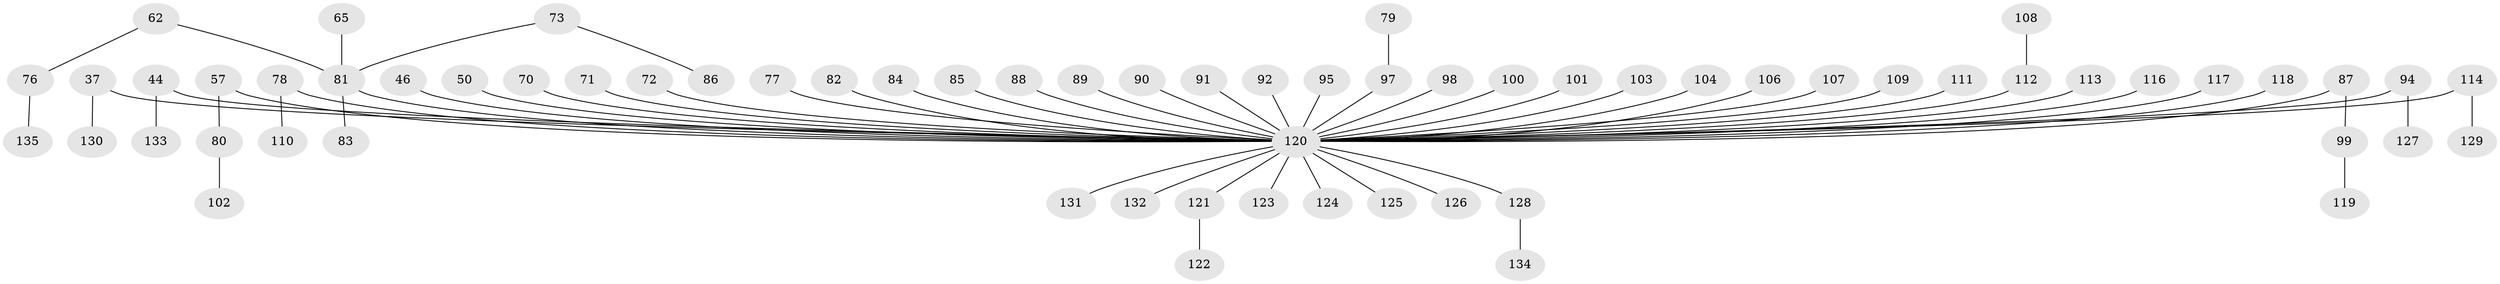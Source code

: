 // original degree distribution, {12: 0.007407407407407408, 3: 0.13333333333333333, 4: 0.05925925925925926, 5: 0.02962962962962963, 6: 0.014814814814814815, 2: 0.26666666666666666, 1: 0.4888888888888889}
// Generated by graph-tools (version 1.1) at 2025/52/03/09/25 04:52:51]
// undirected, 67 vertices, 66 edges
graph export_dot {
graph [start="1"]
  node [color=gray90,style=filled];
  37;
  44;
  46;
  50;
  57;
  62;
  65;
  70;
  71;
  72;
  73 [super="+61"];
  76;
  77;
  78;
  79;
  80;
  81 [super="+11+48+67+52"];
  82 [super="+20"];
  83;
  84;
  85;
  86;
  87;
  88;
  89;
  90;
  91;
  92;
  94;
  95;
  97 [super="+59"];
  98;
  99;
  100;
  101;
  102;
  103;
  104;
  106;
  107;
  108;
  109;
  110;
  111;
  112 [super="+43"];
  113;
  114;
  116;
  117;
  118;
  119;
  120 [super="+33+56+115+96+105"];
  121;
  122;
  123;
  124;
  125;
  126;
  127;
  128;
  129;
  130;
  131;
  132;
  133;
  134;
  135;
  37 -- 130;
  37 -- 120;
  44 -- 133;
  44 -- 120;
  46 -- 120;
  50 -- 120;
  57 -- 80;
  57 -- 120;
  62 -- 76;
  62 -- 81;
  65 -- 81;
  70 -- 120;
  71 -- 120;
  72 -- 120;
  73 -- 86;
  73 -- 81;
  76 -- 135;
  77 -- 120;
  78 -- 110;
  78 -- 120;
  79 -- 97;
  80 -- 102;
  81 -- 83;
  81 -- 120;
  82 -- 120;
  84 -- 120;
  85 -- 120;
  87 -- 99;
  87 -- 120;
  88 -- 120;
  89 -- 120;
  90 -- 120;
  91 -- 120;
  92 -- 120;
  94 -- 127;
  94 -- 120;
  95 -- 120;
  97 -- 120;
  98 -- 120;
  99 -- 119;
  100 -- 120;
  101 -- 120;
  103 -- 120;
  104 -- 120;
  106 -- 120;
  107 -- 120;
  108 -- 112;
  109 -- 120;
  111 -- 120;
  112 -- 120;
  113 -- 120;
  114 -- 129;
  114 -- 120;
  116 -- 120;
  117 -- 120;
  118 -- 120;
  120 -- 125;
  120 -- 131;
  120 -- 132;
  120 -- 128;
  120 -- 121;
  120 -- 123;
  120 -- 124;
  120 -- 126;
  121 -- 122;
  128 -- 134;
}
